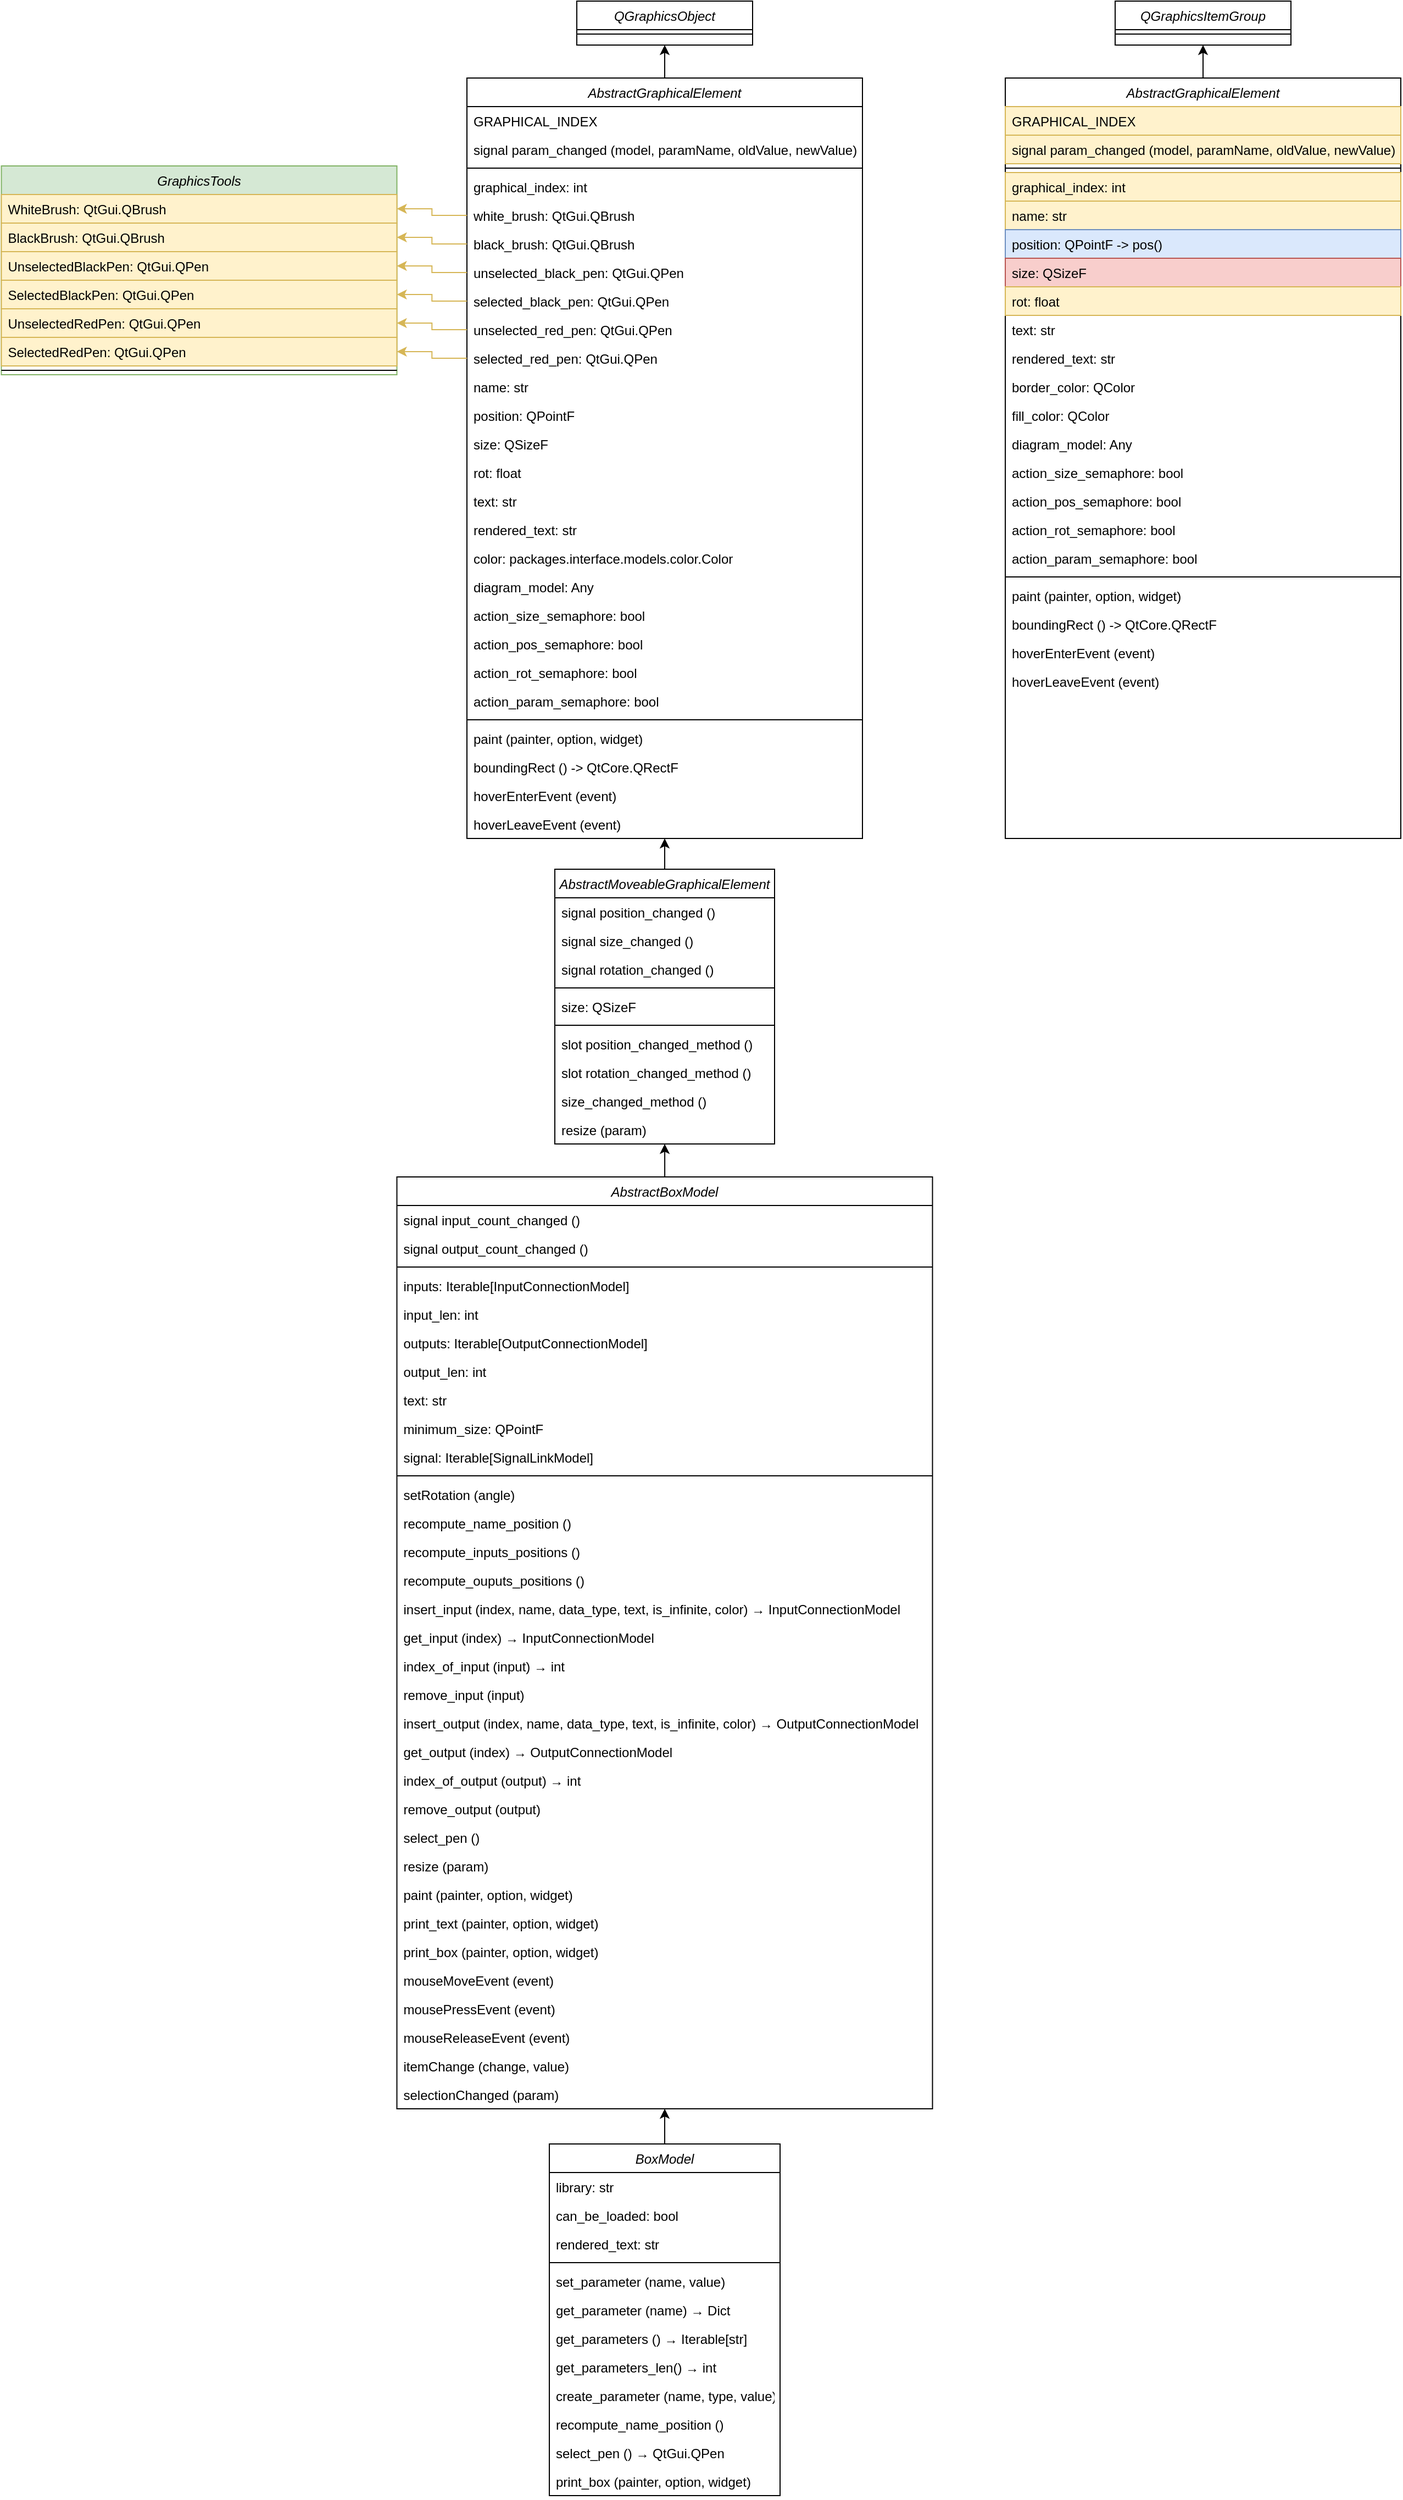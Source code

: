 <mxfile version="19.0.3" type="device"><diagram id="C5RBs43oDa-KdzZeNtuy" name="Page-1"><mxGraphModel dx="3671" dy="1730" grid="1" gridSize="10" guides="1" tooltips="1" connect="1" arrows="1" fold="1" page="1" pageScale="1" pageWidth="827" pageHeight="1169" math="0" shadow="0"><root><mxCell id="WIyWlLk6GJQsqaUBKTNV-0"/><mxCell id="WIyWlLk6GJQsqaUBKTNV-1" parent="WIyWlLk6GJQsqaUBKTNV-0"/><mxCell id="Otzn5QIrTSe_RPl_ZBC_-92" style="edgeStyle=orthogonalEdgeStyle;rounded=0;orthogonalLoop=1;jettySize=auto;html=1;fontSize=13;fontColor=#99FFFF;" parent="WIyWlLk6GJQsqaUBKTNV-1" source="zkfFHV4jXpPFQw0GAbJ--0" target="Otzn5QIrTSe_RPl_ZBC_-0" edge="1"><mxGeometry relative="1" as="geometry"/></mxCell><mxCell id="zkfFHV4jXpPFQw0GAbJ--0" value="BoxModel" style="swimlane;fontStyle=2;align=center;verticalAlign=top;childLayout=stackLayout;horizontal=1;startSize=26;horizontalStack=0;resizeParent=1;resizeLast=0;collapsible=1;marginBottom=0;rounded=0;shadow=0;strokeWidth=1;" parent="WIyWlLk6GJQsqaUBKTNV-1" vertex="1"><mxGeometry x="215" y="1960" width="210" height="320" as="geometry"><mxRectangle x="230" y="140" width="160" height="26" as="alternateBounds"/></mxGeometry></mxCell><mxCell id="zkfFHV4jXpPFQw0GAbJ--1" value="library: str" style="text;align=left;verticalAlign=top;spacingLeft=4;spacingRight=4;overflow=hidden;rotatable=0;points=[[0,0.5],[1,0.5]];portConstraint=eastwest;" parent="zkfFHV4jXpPFQw0GAbJ--0" vertex="1"><mxGeometry y="26" width="210" height="26" as="geometry"/></mxCell><mxCell id="zkfFHV4jXpPFQw0GAbJ--2" value="can_be_loaded: bool" style="text;align=left;verticalAlign=top;spacingLeft=4;spacingRight=4;overflow=hidden;rotatable=0;points=[[0,0.5],[1,0.5]];portConstraint=eastwest;rounded=0;shadow=0;html=0;" parent="zkfFHV4jXpPFQw0GAbJ--0" vertex="1"><mxGeometry y="52" width="210" height="26" as="geometry"/></mxCell><mxCell id="zkfFHV4jXpPFQw0GAbJ--3" value="rendered_text: str" style="text;align=left;verticalAlign=top;spacingLeft=4;spacingRight=4;overflow=hidden;rotatable=0;points=[[0,0.5],[1,0.5]];portConstraint=eastwest;rounded=0;shadow=0;html=0;" parent="zkfFHV4jXpPFQw0GAbJ--0" vertex="1"><mxGeometry y="78" width="210" height="26" as="geometry"/></mxCell><mxCell id="zkfFHV4jXpPFQw0GAbJ--4" value="" style="line;html=1;strokeWidth=1;align=left;verticalAlign=middle;spacingTop=-1;spacingLeft=3;spacingRight=3;rotatable=0;labelPosition=right;points=[];portConstraint=eastwest;" parent="zkfFHV4jXpPFQw0GAbJ--0" vertex="1"><mxGeometry y="104" width="210" height="8" as="geometry"/></mxCell><mxCell id="Otzn5QIrTSe_RPl_ZBC_-91" value="set_parameter (name, value)" style="text;align=left;verticalAlign=top;spacingLeft=4;spacingRight=4;overflow=hidden;rotatable=0;points=[[0,0.5],[1,0.5]];portConstraint=eastwest;" parent="zkfFHV4jXpPFQw0GAbJ--0" vertex="1"><mxGeometry y="112" width="210" height="26" as="geometry"/></mxCell><mxCell id="Otzn5QIrTSe_RPl_ZBC_-85" value="get_parameter (name) → Dict" style="text;align=left;verticalAlign=top;spacingLeft=4;spacingRight=4;overflow=hidden;rotatable=0;points=[[0,0.5],[1,0.5]];portConstraint=eastwest;" parent="zkfFHV4jXpPFQw0GAbJ--0" vertex="1"><mxGeometry y="138" width="210" height="26" as="geometry"/></mxCell><mxCell id="Otzn5QIrTSe_RPl_ZBC_-86" value="get_parameters () → Iterable[str]" style="text;align=left;verticalAlign=top;spacingLeft=4;spacingRight=4;overflow=hidden;rotatable=0;points=[[0,0.5],[1,0.5]];portConstraint=eastwest;" parent="zkfFHV4jXpPFQw0GAbJ--0" vertex="1"><mxGeometry y="164" width="210" height="26" as="geometry"/></mxCell><mxCell id="Otzn5QIrTSe_RPl_ZBC_-88" value="get_parameters_len() → int" style="text;align=left;verticalAlign=top;spacingLeft=4;spacingRight=4;overflow=hidden;rotatable=0;points=[[0,0.5],[1,0.5]];portConstraint=eastwest;" parent="zkfFHV4jXpPFQw0GAbJ--0" vertex="1"><mxGeometry y="190" width="210" height="26" as="geometry"/></mxCell><mxCell id="Otzn5QIrTSe_RPl_ZBC_-87" value="create_parameter (name, type, value)" style="text;align=left;verticalAlign=top;spacingLeft=4;spacingRight=4;overflow=hidden;rotatable=0;points=[[0,0.5],[1,0.5]];portConstraint=eastwest;" parent="zkfFHV4jXpPFQw0GAbJ--0" vertex="1"><mxGeometry y="216" width="210" height="26" as="geometry"/></mxCell><mxCell id="Otzn5QIrTSe_RPl_ZBC_-89" value="recompute_name_position ()" style="text;align=left;verticalAlign=top;spacingLeft=4;spacingRight=4;overflow=hidden;rotatable=0;points=[[0,0.5],[1,0.5]];portConstraint=eastwest;" parent="zkfFHV4jXpPFQw0GAbJ--0" vertex="1"><mxGeometry y="242" width="210" height="26" as="geometry"/></mxCell><mxCell id="Otzn5QIrTSe_RPl_ZBC_-90" value="select_pen () → QtGui.QPen" style="text;align=left;verticalAlign=top;spacingLeft=4;spacingRight=4;overflow=hidden;rotatable=0;points=[[0,0.5],[1,0.5]];portConstraint=eastwest;" parent="zkfFHV4jXpPFQw0GAbJ--0" vertex="1"><mxGeometry y="268" width="210" height="26" as="geometry"/></mxCell><mxCell id="zkfFHV4jXpPFQw0GAbJ--5" value="print_box (painter, option, widget)" style="text;align=left;verticalAlign=top;spacingLeft=4;spacingRight=4;overflow=hidden;rotatable=0;points=[[0,0.5],[1,0.5]];portConstraint=eastwest;" parent="zkfFHV4jXpPFQw0GAbJ--0" vertex="1"><mxGeometry y="294" width="210" height="26" as="geometry"/></mxCell><mxCell id="Otzn5QIrTSe_RPl_ZBC_-58" style="edgeStyle=orthogonalEdgeStyle;rounded=0;orthogonalLoop=1;jettySize=auto;html=1;fontSize=13;fontColor=#99FFFF;" parent="WIyWlLk6GJQsqaUBKTNV-1" source="Otzn5QIrTSe_RPl_ZBC_-0" target="Otzn5QIrTSe_RPl_ZBC_-6" edge="1"><mxGeometry relative="1" as="geometry"/></mxCell><mxCell id="Otzn5QIrTSe_RPl_ZBC_-0" value="AbstractBoxModel" style="swimlane;fontStyle=2;align=center;verticalAlign=top;childLayout=stackLayout;horizontal=1;startSize=26;horizontalStack=0;resizeParent=1;resizeLast=0;collapsible=1;marginBottom=0;rounded=0;shadow=0;strokeWidth=1;" parent="WIyWlLk6GJQsqaUBKTNV-1" vertex="1"><mxGeometry x="76.25" y="1080" width="487.5" height="848" as="geometry"><mxRectangle x="230" y="140" width="160" height="26" as="alternateBounds"/></mxGeometry></mxCell><mxCell id="Otzn5QIrTSe_RPl_ZBC_-1" value="signal input_count_changed ()" style="text;align=left;verticalAlign=top;spacingLeft=4;spacingRight=4;overflow=hidden;rotatable=0;points=[[0,0.5],[1,0.5]];portConstraint=eastwest;" parent="Otzn5QIrTSe_RPl_ZBC_-0" vertex="1"><mxGeometry y="26" width="487.5" height="26" as="geometry"/></mxCell><mxCell id="Otzn5QIrTSe_RPl_ZBC_-57" value="signal output_count_changed ()" style="text;align=left;verticalAlign=top;spacingLeft=4;spacingRight=4;overflow=hidden;rotatable=0;points=[[0,0.5],[1,0.5]];portConstraint=eastwest;" parent="Otzn5QIrTSe_RPl_ZBC_-0" vertex="1"><mxGeometry y="52" width="487.5" height="26" as="geometry"/></mxCell><mxCell id="Otzn5QIrTSe_RPl_ZBC_-56" value="" style="line;html=1;strokeWidth=1;align=left;verticalAlign=middle;spacingTop=-1;spacingLeft=3;spacingRight=3;rotatable=0;labelPosition=right;points=[];portConstraint=eastwest;" parent="Otzn5QIrTSe_RPl_ZBC_-0" vertex="1"><mxGeometry y="78" width="487.5" height="8" as="geometry"/></mxCell><mxCell id="Otzn5QIrTSe_RPl_ZBC_-2" value="inputs: Iterable[InputConnectionModel]" style="text;align=left;verticalAlign=top;spacingLeft=4;spacingRight=4;overflow=hidden;rotatable=0;points=[[0,0.5],[1,0.5]];portConstraint=eastwest;rounded=0;shadow=0;html=0;" parent="Otzn5QIrTSe_RPl_ZBC_-0" vertex="1"><mxGeometry y="86" width="487.5" height="26" as="geometry"/></mxCell><mxCell id="Otzn5QIrTSe_RPl_ZBC_-3" value="input_len: int" style="text;align=left;verticalAlign=top;spacingLeft=4;spacingRight=4;overflow=hidden;rotatable=0;points=[[0,0.5],[1,0.5]];portConstraint=eastwest;rounded=0;shadow=0;html=0;" parent="Otzn5QIrTSe_RPl_ZBC_-0" vertex="1"><mxGeometry y="112" width="487.5" height="26" as="geometry"/></mxCell><mxCell id="Otzn5QIrTSe_RPl_ZBC_-59" value="outputs: Iterable[OutputConnectionModel]" style="text;align=left;verticalAlign=top;spacingLeft=4;spacingRight=4;overflow=hidden;rotatable=0;points=[[0,0.5],[1,0.5]];portConstraint=eastwest;rounded=0;shadow=0;html=0;" parent="Otzn5QIrTSe_RPl_ZBC_-0" vertex="1"><mxGeometry y="138" width="487.5" height="26" as="geometry"/></mxCell><mxCell id="Otzn5QIrTSe_RPl_ZBC_-60" value="output_len: int" style="text;align=left;verticalAlign=top;spacingLeft=4;spacingRight=4;overflow=hidden;rotatable=0;points=[[0,0.5],[1,0.5]];portConstraint=eastwest;rounded=0;shadow=0;html=0;" parent="Otzn5QIrTSe_RPl_ZBC_-0" vertex="1"><mxGeometry y="164" width="487.5" height="26" as="geometry"/></mxCell><mxCell id="Otzn5QIrTSe_RPl_ZBC_-62" value="text: str" style="text;align=left;verticalAlign=top;spacingLeft=4;spacingRight=4;overflow=hidden;rotatable=0;points=[[0,0.5],[1,0.5]];portConstraint=eastwest;rounded=0;shadow=0;html=0;" parent="Otzn5QIrTSe_RPl_ZBC_-0" vertex="1"><mxGeometry y="190" width="487.5" height="26" as="geometry"/></mxCell><mxCell id="Otzn5QIrTSe_RPl_ZBC_-61" value="minimum_size: QPointF" style="text;align=left;verticalAlign=top;spacingLeft=4;spacingRight=4;overflow=hidden;rotatable=0;points=[[0,0.5],[1,0.5]];portConstraint=eastwest;rounded=0;shadow=0;html=0;" parent="Otzn5QIrTSe_RPl_ZBC_-0" vertex="1"><mxGeometry y="216" width="487.5" height="26" as="geometry"/></mxCell><mxCell id="Otzn5QIrTSe_RPl_ZBC_-63" value="signal: Iterable[SignalLinkModel]" style="text;align=left;verticalAlign=top;spacingLeft=4;spacingRight=4;overflow=hidden;rotatable=0;points=[[0,0.5],[1,0.5]];portConstraint=eastwest;rounded=0;shadow=0;html=0;" parent="Otzn5QIrTSe_RPl_ZBC_-0" vertex="1"><mxGeometry y="242" width="487.5" height="26" as="geometry"/></mxCell><mxCell id="Otzn5QIrTSe_RPl_ZBC_-4" value="" style="line;html=1;strokeWidth=1;align=left;verticalAlign=middle;spacingTop=-1;spacingLeft=3;spacingRight=3;rotatable=0;labelPosition=right;points=[];portConstraint=eastwest;" parent="Otzn5QIrTSe_RPl_ZBC_-0" vertex="1"><mxGeometry y="268" width="487.5" height="8" as="geometry"/></mxCell><mxCell id="Otzn5QIrTSe_RPl_ZBC_-5" value="setRotation (angle)" style="text;align=left;verticalAlign=top;spacingLeft=4;spacingRight=4;overflow=hidden;rotatable=0;points=[[0,0.5],[1,0.5]];portConstraint=eastwest;" parent="Otzn5QIrTSe_RPl_ZBC_-0" vertex="1"><mxGeometry y="276" width="487.5" height="26" as="geometry"/></mxCell><mxCell id="Otzn5QIrTSe_RPl_ZBC_-84" value="recompute_name_position ()" style="text;align=left;verticalAlign=top;spacingLeft=4;spacingRight=4;overflow=hidden;rotatable=0;points=[[0,0.5],[1,0.5]];portConstraint=eastwest;" parent="Otzn5QIrTSe_RPl_ZBC_-0" vertex="1"><mxGeometry y="302" width="487.5" height="26" as="geometry"/></mxCell><mxCell id="Otzn5QIrTSe_RPl_ZBC_-74" value="recompute_inputs_positions ()" style="text;align=left;verticalAlign=top;spacingLeft=4;spacingRight=4;overflow=hidden;rotatable=0;points=[[0,0.5],[1,0.5]];portConstraint=eastwest;" parent="Otzn5QIrTSe_RPl_ZBC_-0" vertex="1"><mxGeometry y="328" width="487.5" height="26" as="geometry"/></mxCell><mxCell id="Otzn5QIrTSe_RPl_ZBC_-75" value="recompute_ouputs_positions ()" style="text;align=left;verticalAlign=top;spacingLeft=4;spacingRight=4;overflow=hidden;rotatable=0;points=[[0,0.5],[1,0.5]];portConstraint=eastwest;" parent="Otzn5QIrTSe_RPl_ZBC_-0" vertex="1"><mxGeometry y="354" width="487.5" height="26" as="geometry"/></mxCell><mxCell id="Otzn5QIrTSe_RPl_ZBC_-69" value="insert_input (index, name, data_type, text, is_infinite, color) → InputConnectionModel" style="text;align=left;verticalAlign=top;spacingLeft=4;spacingRight=4;overflow=hidden;rotatable=0;points=[[0,0.5],[1,0.5]];portConstraint=eastwest;" parent="Otzn5QIrTSe_RPl_ZBC_-0" vertex="1"><mxGeometry y="380" width="487.5" height="26" as="geometry"/></mxCell><mxCell id="Otzn5QIrTSe_RPl_ZBC_-67" value="get_input (index) → InputConnectionModel" style="text;align=left;verticalAlign=top;spacingLeft=4;spacingRight=4;overflow=hidden;rotatable=0;points=[[0,0.5],[1,0.5]];portConstraint=eastwest;" parent="Otzn5QIrTSe_RPl_ZBC_-0" vertex="1"><mxGeometry y="406" width="487.5" height="26" as="geometry"/></mxCell><mxCell id="Otzn5QIrTSe_RPl_ZBC_-72" value="index_of_input (input) → int" style="text;align=left;verticalAlign=top;spacingLeft=4;spacingRight=4;overflow=hidden;rotatable=0;points=[[0,0.5],[1,0.5]];portConstraint=eastwest;" parent="Otzn5QIrTSe_RPl_ZBC_-0" vertex="1"><mxGeometry y="432" width="487.5" height="26" as="geometry"/></mxCell><mxCell id="Otzn5QIrTSe_RPl_ZBC_-77" value="remove_input (input)" style="text;align=left;verticalAlign=top;spacingLeft=4;spacingRight=4;overflow=hidden;rotatable=0;points=[[0,0.5],[1,0.5]];portConstraint=eastwest;" parent="Otzn5QIrTSe_RPl_ZBC_-0" vertex="1"><mxGeometry y="458" width="487.5" height="26" as="geometry"/></mxCell><mxCell id="Otzn5QIrTSe_RPl_ZBC_-76" value="insert_output (index, name, data_type, text, is_infinite, color) → OutputConnectionModel" style="text;align=left;verticalAlign=top;spacingLeft=4;spacingRight=4;overflow=hidden;rotatable=0;points=[[0,0.5],[1,0.5]];portConstraint=eastwest;" parent="Otzn5QIrTSe_RPl_ZBC_-0" vertex="1"><mxGeometry y="484" width="487.5" height="26" as="geometry"/></mxCell><mxCell id="Otzn5QIrTSe_RPl_ZBC_-81" value="get_output (index) → OutputConnectionModel" style="text;align=left;verticalAlign=top;spacingLeft=4;spacingRight=4;overflow=hidden;rotatable=0;points=[[0,0.5],[1,0.5]];portConstraint=eastwest;" parent="Otzn5QIrTSe_RPl_ZBC_-0" vertex="1"><mxGeometry y="510" width="487.5" height="26" as="geometry"/></mxCell><mxCell id="Otzn5QIrTSe_RPl_ZBC_-78" value="index_of_output (output) → int" style="text;align=left;verticalAlign=top;spacingLeft=4;spacingRight=4;overflow=hidden;rotatable=0;points=[[0,0.5],[1,0.5]];portConstraint=eastwest;" parent="Otzn5QIrTSe_RPl_ZBC_-0" vertex="1"><mxGeometry y="536" width="487.5" height="26" as="geometry"/></mxCell><mxCell id="Otzn5QIrTSe_RPl_ZBC_-83" value="remove_output (output)" style="text;align=left;verticalAlign=top;spacingLeft=4;spacingRight=4;overflow=hidden;rotatable=0;points=[[0,0.5],[1,0.5]];portConstraint=eastwest;" parent="Otzn5QIrTSe_RPl_ZBC_-0" vertex="1"><mxGeometry y="562" width="487.5" height="26" as="geometry"/></mxCell><mxCell id="Otzn5QIrTSe_RPl_ZBC_-82" value="select_pen ()" style="text;align=left;verticalAlign=top;spacingLeft=4;spacingRight=4;overflow=hidden;rotatable=0;points=[[0,0.5],[1,0.5]];portConstraint=eastwest;" parent="Otzn5QIrTSe_RPl_ZBC_-0" vertex="1"><mxGeometry y="588" width="487.5" height="26" as="geometry"/></mxCell><mxCell id="Otzn5QIrTSe_RPl_ZBC_-80" value="resize (param)" style="text;align=left;verticalAlign=top;spacingLeft=4;spacingRight=4;overflow=hidden;rotatable=0;points=[[0,0.5],[1,0.5]];portConstraint=eastwest;" parent="Otzn5QIrTSe_RPl_ZBC_-0" vertex="1"><mxGeometry y="614" width="487.5" height="26" as="geometry"/></mxCell><mxCell id="Otzn5QIrTSe_RPl_ZBC_-79" value="paint (painter, option, widget)" style="text;align=left;verticalAlign=top;spacingLeft=4;spacingRight=4;overflow=hidden;rotatable=0;points=[[0,0.5],[1,0.5]];portConstraint=eastwest;" parent="Otzn5QIrTSe_RPl_ZBC_-0" vertex="1"><mxGeometry y="640" width="487.5" height="26" as="geometry"/></mxCell><mxCell id="Otzn5QIrTSe_RPl_ZBC_-70" value="print_text (painter, option, widget)" style="text;align=left;verticalAlign=top;spacingLeft=4;spacingRight=4;overflow=hidden;rotatable=0;points=[[0,0.5],[1,0.5]];portConstraint=eastwest;" parent="Otzn5QIrTSe_RPl_ZBC_-0" vertex="1"><mxGeometry y="666" width="487.5" height="26" as="geometry"/></mxCell><mxCell id="Otzn5QIrTSe_RPl_ZBC_-71" value="print_box (painter, option, widget)" style="text;align=left;verticalAlign=top;spacingLeft=4;spacingRight=4;overflow=hidden;rotatable=0;points=[[0,0.5],[1,0.5]];portConstraint=eastwest;" parent="Otzn5QIrTSe_RPl_ZBC_-0" vertex="1"><mxGeometry y="692" width="487.5" height="26" as="geometry"/></mxCell><mxCell id="Otzn5QIrTSe_RPl_ZBC_-73" value="mouseMoveEvent (event)" style="text;align=left;verticalAlign=top;spacingLeft=4;spacingRight=4;overflow=hidden;rotatable=0;points=[[0,0.5],[1,0.5]];portConstraint=eastwest;" parent="Otzn5QIrTSe_RPl_ZBC_-0" vertex="1"><mxGeometry y="718" width="487.5" height="26" as="geometry"/></mxCell><mxCell id="Otzn5QIrTSe_RPl_ZBC_-68" value="mousePressEvent (event)" style="text;align=left;verticalAlign=top;spacingLeft=4;spacingRight=4;overflow=hidden;rotatable=0;points=[[0,0.5],[1,0.5]];portConstraint=eastwest;" parent="Otzn5QIrTSe_RPl_ZBC_-0" vertex="1"><mxGeometry y="744" width="487.5" height="26" as="geometry"/></mxCell><mxCell id="Otzn5QIrTSe_RPl_ZBC_-65" value="mouseReleaseEvent (event)" style="text;align=left;verticalAlign=top;spacingLeft=4;spacingRight=4;overflow=hidden;rotatable=0;points=[[0,0.5],[1,0.5]];portConstraint=eastwest;" parent="Otzn5QIrTSe_RPl_ZBC_-0" vertex="1"><mxGeometry y="770" width="487.5" height="26" as="geometry"/></mxCell><mxCell id="Otzn5QIrTSe_RPl_ZBC_-66" value="itemChange (change, value)" style="text;align=left;verticalAlign=top;spacingLeft=4;spacingRight=4;overflow=hidden;rotatable=0;points=[[0,0.5],[1,0.5]];portConstraint=eastwest;" parent="Otzn5QIrTSe_RPl_ZBC_-0" vertex="1"><mxGeometry y="796" width="487.5" height="26" as="geometry"/></mxCell><mxCell id="Otzn5QIrTSe_RPl_ZBC_-64" value="selectionChanged (param)" style="text;align=left;verticalAlign=top;spacingLeft=4;spacingRight=4;overflow=hidden;rotatable=0;points=[[0,0.5],[1,0.5]];portConstraint=eastwest;" parent="Otzn5QIrTSe_RPl_ZBC_-0" vertex="1"><mxGeometry y="822" width="487.5" height="26" as="geometry"/></mxCell><mxCell id="Otzn5QIrTSe_RPl_ZBC_-49" style="edgeStyle=orthogonalEdgeStyle;rounded=0;orthogonalLoop=1;jettySize=auto;html=1;fontSize=13;fontColor=#99FFFF;" parent="WIyWlLk6GJQsqaUBKTNV-1" source="Otzn5QIrTSe_RPl_ZBC_-6" target="Otzn5QIrTSe_RPl_ZBC_-12" edge="1"><mxGeometry relative="1" as="geometry"/></mxCell><mxCell id="Otzn5QIrTSe_RPl_ZBC_-6" value="AbstractMoveableGraphicalElement" style="swimlane;fontStyle=2;align=center;verticalAlign=top;childLayout=stackLayout;horizontal=1;startSize=26;horizontalStack=0;resizeParent=1;resizeLast=0;collapsible=1;marginBottom=0;rounded=0;shadow=0;strokeWidth=1;" parent="WIyWlLk6GJQsqaUBKTNV-1" vertex="1"><mxGeometry x="220" y="800" width="200" height="250" as="geometry"><mxRectangle x="230" y="140" width="160" height="26" as="alternateBounds"/></mxGeometry></mxCell><mxCell id="Otzn5QIrTSe_RPl_ZBC_-51" value="signal position_changed ()" style="text;align=left;verticalAlign=top;spacingLeft=4;spacingRight=4;overflow=hidden;rotatable=0;points=[[0,0.5],[1,0.5]];portConstraint=eastwest;" parent="Otzn5QIrTSe_RPl_ZBC_-6" vertex="1"><mxGeometry y="26" width="200" height="26" as="geometry"/></mxCell><mxCell id="Otzn5QIrTSe_RPl_ZBC_-52" value="signal size_changed ()" style="text;align=left;verticalAlign=top;spacingLeft=4;spacingRight=4;overflow=hidden;rotatable=0;points=[[0,0.5],[1,0.5]];portConstraint=eastwest;" parent="Otzn5QIrTSe_RPl_ZBC_-6" vertex="1"><mxGeometry y="52" width="200" height="26" as="geometry"/></mxCell><mxCell id="Otzn5QIrTSe_RPl_ZBC_-7" value="signal rotation_changed ()" style="text;align=left;verticalAlign=top;spacingLeft=4;spacingRight=4;overflow=hidden;rotatable=0;points=[[0,0.5],[1,0.5]];portConstraint=eastwest;" parent="Otzn5QIrTSe_RPl_ZBC_-6" vertex="1"><mxGeometry y="78" width="200" height="26" as="geometry"/></mxCell><mxCell id="Otzn5QIrTSe_RPl_ZBC_-50" value="" style="line;html=1;strokeWidth=1;align=left;verticalAlign=middle;spacingTop=-1;spacingLeft=3;spacingRight=3;rotatable=0;labelPosition=right;points=[];portConstraint=eastwest;" parent="Otzn5QIrTSe_RPl_ZBC_-6" vertex="1"><mxGeometry y="104" width="200" height="8" as="geometry"/></mxCell><mxCell id="Otzn5QIrTSe_RPl_ZBC_-8" value="size: QSizeF" style="text;align=left;verticalAlign=top;spacingLeft=4;spacingRight=4;overflow=hidden;rotatable=0;points=[[0,0.5],[1,0.5]];portConstraint=eastwest;rounded=0;shadow=0;html=0;" parent="Otzn5QIrTSe_RPl_ZBC_-6" vertex="1"><mxGeometry y="112" width="200" height="26" as="geometry"/></mxCell><mxCell id="Otzn5QIrTSe_RPl_ZBC_-10" value="" style="line;html=1;strokeWidth=1;align=left;verticalAlign=middle;spacingTop=-1;spacingLeft=3;spacingRight=3;rotatable=0;labelPosition=right;points=[];portConstraint=eastwest;" parent="Otzn5QIrTSe_RPl_ZBC_-6" vertex="1"><mxGeometry y="138" width="200" height="8" as="geometry"/></mxCell><mxCell id="Otzn5QIrTSe_RPl_ZBC_-11" value="slot position_changed_method ()" style="text;align=left;verticalAlign=top;spacingLeft=4;spacingRight=4;overflow=hidden;rotatable=0;points=[[0,0.5],[1,0.5]];portConstraint=eastwest;" parent="Otzn5QIrTSe_RPl_ZBC_-6" vertex="1"><mxGeometry y="146" width="200" height="26" as="geometry"/></mxCell><mxCell id="Otzn5QIrTSe_RPl_ZBC_-53" value="slot rotation_changed_method ()" style="text;align=left;verticalAlign=top;spacingLeft=4;spacingRight=4;overflow=hidden;rotatable=0;points=[[0,0.5],[1,0.5]];portConstraint=eastwest;" parent="Otzn5QIrTSe_RPl_ZBC_-6" vertex="1"><mxGeometry y="172" width="200" height="26" as="geometry"/></mxCell><mxCell id="Otzn5QIrTSe_RPl_ZBC_-54" value="size_changed_method ()" style="text;align=left;verticalAlign=top;spacingLeft=4;spacingRight=4;overflow=hidden;rotatable=0;points=[[0,0.5],[1,0.5]];portConstraint=eastwest;" parent="Otzn5QIrTSe_RPl_ZBC_-6" vertex="1"><mxGeometry y="198" width="200" height="26" as="geometry"/></mxCell><mxCell id="Otzn5QIrTSe_RPl_ZBC_-55" value="resize (param)" style="text;align=left;verticalAlign=top;spacingLeft=4;spacingRight=4;overflow=hidden;rotatable=0;points=[[0,0.5],[1,0.5]];portConstraint=eastwest;" parent="Otzn5QIrTSe_RPl_ZBC_-6" vertex="1"><mxGeometry y="224" width="200" height="26" as="geometry"/></mxCell><mxCell id="Otzn5QIrTSe_RPl_ZBC_-25" style="edgeStyle=orthogonalEdgeStyle;rounded=0;orthogonalLoop=1;jettySize=auto;html=1;" parent="WIyWlLk6GJQsqaUBKTNV-1" source="Otzn5QIrTSe_RPl_ZBC_-12" target="Otzn5QIrTSe_RPl_ZBC_-18" edge="1"><mxGeometry relative="1" as="geometry"/></mxCell><mxCell id="Otzn5QIrTSe_RPl_ZBC_-12" value="AbstractGraphicalElement" style="swimlane;fontStyle=2;align=center;verticalAlign=top;childLayout=stackLayout;horizontal=1;startSize=26;horizontalStack=0;resizeParent=1;resizeLast=0;collapsible=1;marginBottom=0;rounded=0;shadow=0;strokeWidth=1;" parent="WIyWlLk6GJQsqaUBKTNV-1" vertex="1"><mxGeometry x="140" y="80" width="360" height="692" as="geometry"><mxRectangle x="230" y="140" width="160" height="26" as="alternateBounds"/></mxGeometry></mxCell><mxCell id="Otzn5QIrTSe_RPl_ZBC_-13" value="GRAPHICAL_INDEX" style="text;align=left;verticalAlign=top;spacingLeft=4;spacingRight=4;overflow=hidden;rotatable=0;points=[[0,0.5],[1,0.5]];portConstraint=eastwest;" parent="Otzn5QIrTSe_RPl_ZBC_-12" vertex="1"><mxGeometry y="26" width="360" height="26" as="geometry"/></mxCell><mxCell id="Otzn5QIrTSe_RPl_ZBC_-27" value="signal param_changed (model, paramName, oldValue, newValue)" style="text;align=left;verticalAlign=top;spacingLeft=4;spacingRight=4;overflow=hidden;rotatable=0;points=[[0,0.5],[1,0.5]];portConstraint=eastwest;rounded=0;shadow=0;html=0;" parent="Otzn5QIrTSe_RPl_ZBC_-12" vertex="1"><mxGeometry y="52" width="360" height="26" as="geometry"/></mxCell><mxCell id="Otzn5QIrTSe_RPl_ZBC_-26" value="" style="line;html=1;strokeWidth=1;align=left;verticalAlign=middle;spacingTop=-1;spacingLeft=3;spacingRight=3;rotatable=0;labelPosition=right;points=[];portConstraint=eastwest;" parent="Otzn5QIrTSe_RPl_ZBC_-12" vertex="1"><mxGeometry y="78" width="360" height="8" as="geometry"/></mxCell><mxCell id="Otzn5QIrTSe_RPl_ZBC_-14" value="graphical_index: int" style="text;align=left;verticalAlign=top;spacingLeft=4;spacingRight=4;overflow=hidden;rotatable=0;points=[[0,0.5],[1,0.5]];portConstraint=eastwest;rounded=0;shadow=0;html=0;" parent="Otzn5QIrTSe_RPl_ZBC_-12" vertex="1"><mxGeometry y="86" width="360" height="26" as="geometry"/></mxCell><mxCell id="Otzn5QIrTSe_RPl_ZBC_-43" value="white_brush: QtGui.QBrush" style="text;align=left;verticalAlign=top;spacingLeft=4;spacingRight=4;overflow=hidden;rotatable=0;points=[[0,0.5],[1,0.5]];portConstraint=eastwest;rounded=0;shadow=0;html=0;" parent="Otzn5QIrTSe_RPl_ZBC_-12" vertex="1"><mxGeometry y="112" width="360" height="26" as="geometry"/></mxCell><mxCell id="Otzn5QIrTSe_RPl_ZBC_-35" value="black_brush: QtGui.QBrush" style="text;align=left;verticalAlign=top;spacingLeft=4;spacingRight=4;overflow=hidden;rotatable=0;points=[[0,0.5],[1,0.5]];portConstraint=eastwest;rounded=0;shadow=0;html=0;" parent="Otzn5QIrTSe_RPl_ZBC_-12" vertex="1"><mxGeometry y="138" width="360" height="26" as="geometry"/></mxCell><mxCell id="Otzn5QIrTSe_RPl_ZBC_-42" value="unselected_black_pen: QtGui.QPen" style="text;align=left;verticalAlign=top;spacingLeft=4;spacingRight=4;overflow=hidden;rotatable=0;points=[[0,0.5],[1,0.5]];portConstraint=eastwest;rounded=0;shadow=0;html=0;" parent="Otzn5QIrTSe_RPl_ZBC_-12" vertex="1"><mxGeometry y="164" width="360" height="26" as="geometry"/></mxCell><mxCell id="Otzn5QIrTSe_RPl_ZBC_-28" value="selected_black_pen: QtGui.QPen" style="text;align=left;verticalAlign=top;spacingLeft=4;spacingRight=4;overflow=hidden;rotatable=0;points=[[0,0.5],[1,0.5]];portConstraint=eastwest;rounded=0;shadow=0;html=0;" parent="Otzn5QIrTSe_RPl_ZBC_-12" vertex="1"><mxGeometry y="190" width="360" height="26" as="geometry"/></mxCell><mxCell id="Otzn5QIrTSe_RPl_ZBC_-38" value="unselected_red_pen: QtGui.QPen" style="text;align=left;verticalAlign=top;spacingLeft=4;spacingRight=4;overflow=hidden;rotatable=0;points=[[0,0.5],[1,0.5]];portConstraint=eastwest;rounded=0;shadow=0;html=0;" parent="Otzn5QIrTSe_RPl_ZBC_-12" vertex="1"><mxGeometry y="216" width="360" height="26" as="geometry"/></mxCell><mxCell id="Otzn5QIrTSe_RPl_ZBC_-30" value="selected_red_pen: QtGui.QPen" style="text;align=left;verticalAlign=top;spacingLeft=4;spacingRight=4;overflow=hidden;rotatable=0;points=[[0,0.5],[1,0.5]];portConstraint=eastwest;rounded=0;shadow=0;html=0;" parent="Otzn5QIrTSe_RPl_ZBC_-12" vertex="1"><mxGeometry y="242" width="360" height="26" as="geometry"/></mxCell><mxCell id="Otzn5QIrTSe_RPl_ZBC_-31" value="name: str" style="text;align=left;verticalAlign=top;spacingLeft=4;spacingRight=4;overflow=hidden;rotatable=0;points=[[0,0.5],[1,0.5]];portConstraint=eastwest;rounded=0;shadow=0;html=0;" parent="Otzn5QIrTSe_RPl_ZBC_-12" vertex="1"><mxGeometry y="268" width="360" height="26" as="geometry"/></mxCell><mxCell id="Otzn5QIrTSe_RPl_ZBC_-41" value="position: QPointF" style="text;align=left;verticalAlign=top;spacingLeft=4;spacingRight=4;overflow=hidden;rotatable=0;points=[[0,0.5],[1,0.5]];portConstraint=eastwest;rounded=0;shadow=0;html=0;" parent="Otzn5QIrTSe_RPl_ZBC_-12" vertex="1"><mxGeometry y="294" width="360" height="26" as="geometry"/></mxCell><mxCell id="Otzn5QIrTSe_RPl_ZBC_-32" value="size: QSizeF" style="text;align=left;verticalAlign=top;spacingLeft=4;spacingRight=4;overflow=hidden;rotatable=0;points=[[0,0.5],[1,0.5]];portConstraint=eastwest;rounded=0;shadow=0;html=0;" parent="Otzn5QIrTSe_RPl_ZBC_-12" vertex="1"><mxGeometry y="320" width="360" height="26" as="geometry"/></mxCell><mxCell id="Otzn5QIrTSe_RPl_ZBC_-37" value="rot: float" style="text;align=left;verticalAlign=top;spacingLeft=4;spacingRight=4;overflow=hidden;rotatable=0;points=[[0,0.5],[1,0.5]];portConstraint=eastwest;rounded=0;shadow=0;html=0;" parent="Otzn5QIrTSe_RPl_ZBC_-12" vertex="1"><mxGeometry y="346" width="360" height="26" as="geometry"/></mxCell><mxCell id="Otzn5QIrTSe_RPl_ZBC_-33" value="text: str" style="text;align=left;verticalAlign=top;spacingLeft=4;spacingRight=4;overflow=hidden;rotatable=0;points=[[0,0.5],[1,0.5]];portConstraint=eastwest;rounded=0;shadow=0;html=0;" parent="Otzn5QIrTSe_RPl_ZBC_-12" vertex="1"><mxGeometry y="372" width="360" height="26" as="geometry"/></mxCell><mxCell id="Otzn5QIrTSe_RPl_ZBC_-34" value="rendered_text: str" style="text;align=left;verticalAlign=top;spacingLeft=4;spacingRight=4;overflow=hidden;rotatable=0;points=[[0,0.5],[1,0.5]];portConstraint=eastwest;rounded=0;shadow=0;html=0;" parent="Otzn5QIrTSe_RPl_ZBC_-12" vertex="1"><mxGeometry y="398" width="360" height="26" as="geometry"/></mxCell><mxCell id="Otzn5QIrTSe_RPl_ZBC_-36" value="color: packages.interface.models.color.Color" style="text;align=left;verticalAlign=top;spacingLeft=4;spacingRight=4;overflow=hidden;rotatable=0;points=[[0,0.5],[1,0.5]];portConstraint=eastwest;rounded=0;shadow=0;html=0;" parent="Otzn5QIrTSe_RPl_ZBC_-12" vertex="1"><mxGeometry y="424" width="360" height="26" as="geometry"/></mxCell><mxCell id="Otzn5QIrTSe_RPl_ZBC_-39" value="diagram_model: Any" style="text;align=left;verticalAlign=top;spacingLeft=4;spacingRight=4;overflow=hidden;rotatable=0;points=[[0,0.5],[1,0.5]];portConstraint=eastwest;rounded=0;shadow=0;html=0;" parent="Otzn5QIrTSe_RPl_ZBC_-12" vertex="1"><mxGeometry y="450" width="360" height="26" as="geometry"/></mxCell><mxCell id="Otzn5QIrTSe_RPl_ZBC_-40" value="action_size_semaphore: bool" style="text;align=left;verticalAlign=top;spacingLeft=4;spacingRight=4;overflow=hidden;rotatable=0;points=[[0,0.5],[1,0.5]];portConstraint=eastwest;rounded=0;shadow=0;html=0;" parent="Otzn5QIrTSe_RPl_ZBC_-12" vertex="1"><mxGeometry y="476" width="360" height="26" as="geometry"/></mxCell><mxCell id="Otzn5QIrTSe_RPl_ZBC_-44" value="action_pos_semaphore: bool" style="text;align=left;verticalAlign=top;spacingLeft=4;spacingRight=4;overflow=hidden;rotatable=0;points=[[0,0.5],[1,0.5]];portConstraint=eastwest;rounded=0;shadow=0;html=0;" parent="Otzn5QIrTSe_RPl_ZBC_-12" vertex="1"><mxGeometry y="502" width="360" height="26" as="geometry"/></mxCell><mxCell id="Otzn5QIrTSe_RPl_ZBC_-15" value="action_rot_semaphore: bool" style="text;align=left;verticalAlign=top;spacingLeft=4;spacingRight=4;overflow=hidden;rotatable=0;points=[[0,0.5],[1,0.5]];portConstraint=eastwest;rounded=0;shadow=0;html=0;" parent="Otzn5QIrTSe_RPl_ZBC_-12" vertex="1"><mxGeometry y="528" width="360" height="26" as="geometry"/></mxCell><mxCell id="Otzn5QIrTSe_RPl_ZBC_-29" value="action_param_semaphore: bool" style="text;align=left;verticalAlign=top;spacingLeft=4;spacingRight=4;overflow=hidden;rotatable=0;points=[[0,0.5],[1,0.5]];portConstraint=eastwest;rounded=0;shadow=0;html=0;" parent="Otzn5QIrTSe_RPl_ZBC_-12" vertex="1"><mxGeometry y="554" width="360" height="26" as="geometry"/></mxCell><mxCell id="Otzn5QIrTSe_RPl_ZBC_-16" value="" style="line;html=1;strokeWidth=1;align=left;verticalAlign=middle;spacingTop=-1;spacingLeft=3;spacingRight=3;rotatable=0;labelPosition=right;points=[];portConstraint=eastwest;" parent="Otzn5QIrTSe_RPl_ZBC_-12" vertex="1"><mxGeometry y="580" width="360" height="8" as="geometry"/></mxCell><mxCell id="Otzn5QIrTSe_RPl_ZBC_-17" value="paint (painter, option, widget)" style="text;align=left;verticalAlign=top;spacingLeft=4;spacingRight=4;overflow=hidden;rotatable=0;points=[[0,0.5],[1,0.5]];portConstraint=eastwest;" parent="Otzn5QIrTSe_RPl_ZBC_-12" vertex="1"><mxGeometry y="588" width="360" height="26" as="geometry"/></mxCell><mxCell id="Otzn5QIrTSe_RPl_ZBC_-47" value="boundingRect () -&gt; QtCore.QRectF" style="text;align=left;verticalAlign=top;spacingLeft=4;spacingRight=4;overflow=hidden;rotatable=0;points=[[0,0.5],[1,0.5]];portConstraint=eastwest;" parent="Otzn5QIrTSe_RPl_ZBC_-12" vertex="1"><mxGeometry y="614" width="360" height="26" as="geometry"/></mxCell><mxCell id="Otzn5QIrTSe_RPl_ZBC_-46" value="hoverEnterEvent (event)" style="text;align=left;verticalAlign=top;spacingLeft=4;spacingRight=4;overflow=hidden;rotatable=0;points=[[0,0.5],[1,0.5]];portConstraint=eastwest;" parent="Otzn5QIrTSe_RPl_ZBC_-12" vertex="1"><mxGeometry y="640" width="360" height="26" as="geometry"/></mxCell><mxCell id="Otzn5QIrTSe_RPl_ZBC_-45" value="hoverLeaveEvent (event)" style="text;align=left;verticalAlign=top;spacingLeft=4;spacingRight=4;overflow=hidden;rotatable=0;points=[[0,0.5],[1,0.5]];portConstraint=eastwest;" parent="Otzn5QIrTSe_RPl_ZBC_-12" vertex="1"><mxGeometry y="666" width="360" height="26" as="geometry"/></mxCell><mxCell id="Otzn5QIrTSe_RPl_ZBC_-18" value="QGraphicsObject" style="swimlane;fontStyle=2;align=center;verticalAlign=top;childLayout=stackLayout;horizontal=1;startSize=26;horizontalStack=0;resizeParent=1;resizeLast=0;collapsible=1;marginBottom=0;rounded=0;shadow=0;strokeWidth=1;" parent="WIyWlLk6GJQsqaUBKTNV-1" vertex="1"><mxGeometry x="240" y="10" width="160" height="40" as="geometry"><mxRectangle x="230" y="140" width="160" height="26" as="alternateBounds"/></mxGeometry></mxCell><mxCell id="Otzn5QIrTSe_RPl_ZBC_-22" value="" style="line;html=1;strokeWidth=1;align=left;verticalAlign=middle;spacingTop=-1;spacingLeft=3;spacingRight=3;rotatable=0;labelPosition=right;points=[];portConstraint=eastwest;" parent="Otzn5QIrTSe_RPl_ZBC_-18" vertex="1"><mxGeometry y="26" width="160" height="8" as="geometry"/></mxCell><mxCell id="kO_uFBsbNq0Hvgh2ptOA-28" value="QGraphicsItemGroup" style="swimlane;fontStyle=2;align=center;verticalAlign=top;childLayout=stackLayout;horizontal=1;startSize=26;horizontalStack=0;resizeParent=1;resizeLast=0;collapsible=1;marginBottom=0;rounded=0;shadow=0;strokeWidth=1;" parent="WIyWlLk6GJQsqaUBKTNV-1" vertex="1"><mxGeometry x="730" y="10" width="160" height="40" as="geometry"><mxRectangle x="230" y="140" width="160" height="26" as="alternateBounds"/></mxGeometry></mxCell><mxCell id="kO_uFBsbNq0Hvgh2ptOA-29" value="" style="line;html=1;strokeWidth=1;align=left;verticalAlign=middle;spacingTop=-1;spacingLeft=3;spacingRight=3;rotatable=0;labelPosition=right;points=[];portConstraint=eastwest;" parent="kO_uFBsbNq0Hvgh2ptOA-28" vertex="1"><mxGeometry y="26" width="160" height="8" as="geometry"/></mxCell><mxCell id="kO_uFBsbNq0Hvgh2ptOA-35" value="GraphicsTools" style="swimlane;fontStyle=2;align=center;verticalAlign=top;childLayout=stackLayout;horizontal=1;startSize=26;horizontalStack=0;resizeParent=1;resizeLast=0;collapsible=1;marginBottom=0;rounded=0;shadow=0;strokeWidth=1;fillColor=#d5e8d4;strokeColor=#82b366;" parent="WIyWlLk6GJQsqaUBKTNV-1" vertex="1"><mxGeometry x="-283.75" y="160" width="360" height="190" as="geometry"><mxRectangle x="230" y="140" width="160" height="26" as="alternateBounds"/></mxGeometry></mxCell><mxCell id="kO_uFBsbNq0Hvgh2ptOA-40" value="WhiteBrush: QtGui.QBrush" style="text;align=left;verticalAlign=top;spacingLeft=4;spacingRight=4;overflow=hidden;rotatable=0;points=[[0,0.5],[1,0.5]];portConstraint=eastwest;rounded=0;shadow=0;html=0;fillColor=#fff2cc;strokeColor=#d6b656;" parent="kO_uFBsbNq0Hvgh2ptOA-35" vertex="1"><mxGeometry y="26" width="360" height="26" as="geometry"/></mxCell><mxCell id="kO_uFBsbNq0Hvgh2ptOA-41" value="BlackBrush: QtGui.QBrush" style="text;align=left;verticalAlign=top;spacingLeft=4;spacingRight=4;overflow=hidden;rotatable=0;points=[[0,0.5],[1,0.5]];portConstraint=eastwest;rounded=0;shadow=0;html=0;fillColor=#fff2cc;strokeColor=#d6b656;" parent="kO_uFBsbNq0Hvgh2ptOA-35" vertex="1"><mxGeometry y="52" width="360" height="26" as="geometry"/></mxCell><mxCell id="kO_uFBsbNq0Hvgh2ptOA-42" value="UnselectedBlackPen: QtGui.QPen" style="text;align=left;verticalAlign=top;spacingLeft=4;spacingRight=4;overflow=hidden;rotatable=0;points=[[0,0.5],[1,0.5]];portConstraint=eastwest;rounded=0;shadow=0;html=0;fillColor=#fff2cc;strokeColor=#d6b656;" parent="kO_uFBsbNq0Hvgh2ptOA-35" vertex="1"><mxGeometry y="78" width="360" height="26" as="geometry"/></mxCell><mxCell id="kO_uFBsbNq0Hvgh2ptOA-43" value="SelectedBlackPen: QtGui.QPen" style="text;align=left;verticalAlign=top;spacingLeft=4;spacingRight=4;overflow=hidden;rotatable=0;points=[[0,0.5],[1,0.5]];portConstraint=eastwest;rounded=0;shadow=0;html=0;fillColor=#fff2cc;strokeColor=#d6b656;" parent="kO_uFBsbNq0Hvgh2ptOA-35" vertex="1"><mxGeometry y="104" width="360" height="26" as="geometry"/></mxCell><mxCell id="kO_uFBsbNq0Hvgh2ptOA-44" value="UnselectedRedPen: QtGui.QPen" style="text;align=left;verticalAlign=top;spacingLeft=4;spacingRight=4;overflow=hidden;rotatable=0;points=[[0,0.5],[1,0.5]];portConstraint=eastwest;rounded=0;shadow=0;html=0;fillColor=#fff2cc;strokeColor=#d6b656;" parent="kO_uFBsbNq0Hvgh2ptOA-35" vertex="1"><mxGeometry y="130" width="360" height="26" as="geometry"/></mxCell><mxCell id="kO_uFBsbNq0Hvgh2ptOA-45" value="SelectedRedPen: QtGui.QPen" style="text;align=left;verticalAlign=top;spacingLeft=4;spacingRight=4;overflow=hidden;rotatable=0;points=[[0,0.5],[1,0.5]];portConstraint=eastwest;rounded=0;shadow=0;html=0;fillColor=#fff2cc;strokeColor=#d6b656;" parent="kO_uFBsbNq0Hvgh2ptOA-35" vertex="1"><mxGeometry y="156" width="360" height="26" as="geometry"/></mxCell><mxCell id="kO_uFBsbNq0Hvgh2ptOA-58" value="" style="line;html=1;strokeWidth=1;align=left;verticalAlign=middle;spacingTop=-1;spacingLeft=3;spacingRight=3;rotatable=0;labelPosition=right;points=[];portConstraint=eastwest;" parent="kO_uFBsbNq0Hvgh2ptOA-35" vertex="1"><mxGeometry y="182" width="360" height="8" as="geometry"/></mxCell><mxCell id="kO_uFBsbNq0Hvgh2ptOA-63" style="edgeStyle=orthogonalEdgeStyle;rounded=0;orthogonalLoop=1;jettySize=auto;html=1;fillColor=#fff2cc;strokeColor=#d6b656;" parent="WIyWlLk6GJQsqaUBKTNV-1" source="Otzn5QIrTSe_RPl_ZBC_-43" target="kO_uFBsbNq0Hvgh2ptOA-40" edge="1"><mxGeometry relative="1" as="geometry"/></mxCell><mxCell id="kO_uFBsbNq0Hvgh2ptOA-64" style="edgeStyle=orthogonalEdgeStyle;rounded=0;orthogonalLoop=1;jettySize=auto;html=1;fillColor=#fff2cc;strokeColor=#d6b656;" parent="WIyWlLk6GJQsqaUBKTNV-1" source="Otzn5QIrTSe_RPl_ZBC_-35" target="kO_uFBsbNq0Hvgh2ptOA-41" edge="1"><mxGeometry relative="1" as="geometry"/></mxCell><mxCell id="kO_uFBsbNq0Hvgh2ptOA-65" style="edgeStyle=orthogonalEdgeStyle;rounded=0;orthogonalLoop=1;jettySize=auto;html=1;fillColor=#fff2cc;strokeColor=#d6b656;" parent="WIyWlLk6GJQsqaUBKTNV-1" source="Otzn5QIrTSe_RPl_ZBC_-42" target="kO_uFBsbNq0Hvgh2ptOA-42" edge="1"><mxGeometry relative="1" as="geometry"/></mxCell><mxCell id="kO_uFBsbNq0Hvgh2ptOA-66" style="edgeStyle=orthogonalEdgeStyle;rounded=0;orthogonalLoop=1;jettySize=auto;html=1;fillColor=#fff2cc;strokeColor=#d6b656;" parent="WIyWlLk6GJQsqaUBKTNV-1" source="Otzn5QIrTSe_RPl_ZBC_-28" target="kO_uFBsbNq0Hvgh2ptOA-43" edge="1"><mxGeometry relative="1" as="geometry"/></mxCell><mxCell id="kO_uFBsbNq0Hvgh2ptOA-67" style="edgeStyle=orthogonalEdgeStyle;rounded=0;orthogonalLoop=1;jettySize=auto;html=1;fillColor=#fff2cc;strokeColor=#d6b656;" parent="WIyWlLk6GJQsqaUBKTNV-1" source="Otzn5QIrTSe_RPl_ZBC_-38" target="kO_uFBsbNq0Hvgh2ptOA-44" edge="1"><mxGeometry relative="1" as="geometry"/></mxCell><mxCell id="kO_uFBsbNq0Hvgh2ptOA-68" style="edgeStyle=orthogonalEdgeStyle;rounded=0;orthogonalLoop=1;jettySize=auto;html=1;fillColor=#fff2cc;strokeColor=#d6b656;" parent="WIyWlLk6GJQsqaUBKTNV-1" source="Otzn5QIrTSe_RPl_ZBC_-30" target="kO_uFBsbNq0Hvgh2ptOA-45" edge="1"><mxGeometry relative="1" as="geometry"/></mxCell><mxCell id="FnNDH4arHv-kxMb7wPaA-28" style="edgeStyle=orthogonalEdgeStyle;rounded=0;orthogonalLoop=1;jettySize=auto;html=1;" edge="1" parent="WIyWlLk6GJQsqaUBKTNV-1" source="FnNDH4arHv-kxMb7wPaA-0" target="kO_uFBsbNq0Hvgh2ptOA-28"><mxGeometry relative="1" as="geometry"/></mxCell><mxCell id="FnNDH4arHv-kxMb7wPaA-0" value="AbstractGraphicalElement" style="swimlane;fontStyle=2;align=center;verticalAlign=top;childLayout=stackLayout;horizontal=1;startSize=26;horizontalStack=0;resizeParent=1;resizeLast=0;collapsible=1;marginBottom=0;rounded=0;shadow=0;strokeWidth=1;" vertex="1" parent="WIyWlLk6GJQsqaUBKTNV-1"><mxGeometry x="630" y="80" width="360" height="692" as="geometry"><mxRectangle x="230" y="140" width="160" height="26" as="alternateBounds"/></mxGeometry></mxCell><mxCell id="FnNDH4arHv-kxMb7wPaA-1" value="GRAPHICAL_INDEX" style="text;align=left;verticalAlign=top;spacingLeft=4;spacingRight=4;overflow=hidden;rotatable=0;points=[[0,0.5],[1,0.5]];portConstraint=eastwest;fillColor=#fff2cc;strokeColor=#d6b656;" vertex="1" parent="FnNDH4arHv-kxMb7wPaA-0"><mxGeometry y="26" width="360" height="26" as="geometry"/></mxCell><mxCell id="FnNDH4arHv-kxMb7wPaA-2" value="signal param_changed (model, paramName, oldValue, newValue)" style="text;align=left;verticalAlign=top;spacingLeft=4;spacingRight=4;overflow=hidden;rotatable=0;points=[[0,0.5],[1,0.5]];portConstraint=eastwest;rounded=0;shadow=0;html=0;fillColor=#fff2cc;strokeColor=#d6b656;" vertex="1" parent="FnNDH4arHv-kxMb7wPaA-0"><mxGeometry y="52" width="360" height="26" as="geometry"/></mxCell><mxCell id="FnNDH4arHv-kxMb7wPaA-3" value="" style="line;html=1;strokeWidth=1;align=left;verticalAlign=middle;spacingTop=-1;spacingLeft=3;spacingRight=3;rotatable=0;labelPosition=right;points=[];portConstraint=eastwest;" vertex="1" parent="FnNDH4arHv-kxMb7wPaA-0"><mxGeometry y="78" width="360" height="8" as="geometry"/></mxCell><mxCell id="FnNDH4arHv-kxMb7wPaA-4" value="graphical_index: int" style="text;align=left;verticalAlign=top;spacingLeft=4;spacingRight=4;overflow=hidden;rotatable=0;points=[[0,0.5],[1,0.5]];portConstraint=eastwest;rounded=0;shadow=0;html=0;fillColor=#fff2cc;strokeColor=#d6b656;" vertex="1" parent="FnNDH4arHv-kxMb7wPaA-0"><mxGeometry y="86" width="360" height="26" as="geometry"/></mxCell><mxCell id="FnNDH4arHv-kxMb7wPaA-11" value="name: str" style="text;align=left;verticalAlign=top;spacingLeft=4;spacingRight=4;overflow=hidden;rotatable=0;points=[[0,0.5],[1,0.5]];portConstraint=eastwest;rounded=0;shadow=0;html=0;fillColor=#fff2cc;strokeColor=#d6b656;" vertex="1" parent="FnNDH4arHv-kxMb7wPaA-0"><mxGeometry y="112" width="360" height="26" as="geometry"/></mxCell><mxCell id="FnNDH4arHv-kxMb7wPaA-12" value="position: QPointF -&gt; pos()" style="text;align=left;verticalAlign=top;spacingLeft=4;spacingRight=4;overflow=hidden;rotatable=0;points=[[0,0.5],[1,0.5]];portConstraint=eastwest;rounded=0;shadow=0;html=0;fillColor=#dae8fc;strokeColor=#6c8ebf;" vertex="1" parent="FnNDH4arHv-kxMb7wPaA-0"><mxGeometry y="138" width="360" height="26" as="geometry"/></mxCell><mxCell id="FnNDH4arHv-kxMb7wPaA-13" value="size: QSizeF" style="text;align=left;verticalAlign=top;spacingLeft=4;spacingRight=4;overflow=hidden;rotatable=0;points=[[0,0.5],[1,0.5]];portConstraint=eastwest;rounded=0;shadow=0;html=0;fillColor=#f8cecc;strokeColor=#b85450;" vertex="1" parent="FnNDH4arHv-kxMb7wPaA-0"><mxGeometry y="164" width="360" height="26" as="geometry"/></mxCell><mxCell id="FnNDH4arHv-kxMb7wPaA-14" value="rot: float" style="text;align=left;verticalAlign=top;spacingLeft=4;spacingRight=4;overflow=hidden;rotatable=0;points=[[0,0.5],[1,0.5]];portConstraint=eastwest;rounded=0;shadow=0;html=0;fillColor=#fff2cc;strokeColor=#d6b656;" vertex="1" parent="FnNDH4arHv-kxMb7wPaA-0"><mxGeometry y="190" width="360" height="26" as="geometry"/></mxCell><mxCell id="FnNDH4arHv-kxMb7wPaA-15" value="text: str" style="text;align=left;verticalAlign=top;spacingLeft=4;spacingRight=4;overflow=hidden;rotatable=0;points=[[0,0.5],[1,0.5]];portConstraint=eastwest;rounded=0;shadow=0;html=0;" vertex="1" parent="FnNDH4arHv-kxMb7wPaA-0"><mxGeometry y="216" width="360" height="26" as="geometry"/></mxCell><mxCell id="FnNDH4arHv-kxMb7wPaA-16" value="rendered_text: str" style="text;align=left;verticalAlign=top;spacingLeft=4;spacingRight=4;overflow=hidden;rotatable=0;points=[[0,0.5],[1,0.5]];portConstraint=eastwest;rounded=0;shadow=0;html=0;" vertex="1" parent="FnNDH4arHv-kxMb7wPaA-0"><mxGeometry y="242" width="360" height="26" as="geometry"/></mxCell><mxCell id="FnNDH4arHv-kxMb7wPaA-29" value="border_color: QColor" style="text;align=left;verticalAlign=top;spacingLeft=4;spacingRight=4;overflow=hidden;rotatable=0;points=[[0,0.5],[1,0.5]];portConstraint=eastwest;rounded=0;shadow=0;html=0;" vertex="1" parent="FnNDH4arHv-kxMb7wPaA-0"><mxGeometry y="268" width="360" height="26" as="geometry"/></mxCell><mxCell id="FnNDH4arHv-kxMb7wPaA-17" value="fill_color: QColor" style="text;align=left;verticalAlign=top;spacingLeft=4;spacingRight=4;overflow=hidden;rotatable=0;points=[[0,0.5],[1,0.5]];portConstraint=eastwest;rounded=0;shadow=0;html=0;" vertex="1" parent="FnNDH4arHv-kxMb7wPaA-0"><mxGeometry y="294" width="360" height="26" as="geometry"/></mxCell><mxCell id="FnNDH4arHv-kxMb7wPaA-18" value="diagram_model: Any" style="text;align=left;verticalAlign=top;spacingLeft=4;spacingRight=4;overflow=hidden;rotatable=0;points=[[0,0.5],[1,0.5]];portConstraint=eastwest;rounded=0;shadow=0;html=0;" vertex="1" parent="FnNDH4arHv-kxMb7wPaA-0"><mxGeometry y="320" width="360" height="26" as="geometry"/></mxCell><mxCell id="FnNDH4arHv-kxMb7wPaA-19" value="action_size_semaphore: bool" style="text;align=left;verticalAlign=top;spacingLeft=4;spacingRight=4;overflow=hidden;rotatable=0;points=[[0,0.5],[1,0.5]];portConstraint=eastwest;rounded=0;shadow=0;html=0;" vertex="1" parent="FnNDH4arHv-kxMb7wPaA-0"><mxGeometry y="346" width="360" height="26" as="geometry"/></mxCell><mxCell id="FnNDH4arHv-kxMb7wPaA-20" value="action_pos_semaphore: bool" style="text;align=left;verticalAlign=top;spacingLeft=4;spacingRight=4;overflow=hidden;rotatable=0;points=[[0,0.5],[1,0.5]];portConstraint=eastwest;rounded=0;shadow=0;html=0;" vertex="1" parent="FnNDH4arHv-kxMb7wPaA-0"><mxGeometry y="372" width="360" height="26" as="geometry"/></mxCell><mxCell id="FnNDH4arHv-kxMb7wPaA-21" value="action_rot_semaphore: bool" style="text;align=left;verticalAlign=top;spacingLeft=4;spacingRight=4;overflow=hidden;rotatable=0;points=[[0,0.5],[1,0.5]];portConstraint=eastwest;rounded=0;shadow=0;html=0;" vertex="1" parent="FnNDH4arHv-kxMb7wPaA-0"><mxGeometry y="398" width="360" height="26" as="geometry"/></mxCell><mxCell id="FnNDH4arHv-kxMb7wPaA-22" value="action_param_semaphore: bool" style="text;align=left;verticalAlign=top;spacingLeft=4;spacingRight=4;overflow=hidden;rotatable=0;points=[[0,0.5],[1,0.5]];portConstraint=eastwest;rounded=0;shadow=0;html=0;" vertex="1" parent="FnNDH4arHv-kxMb7wPaA-0"><mxGeometry y="424" width="360" height="26" as="geometry"/></mxCell><mxCell id="FnNDH4arHv-kxMb7wPaA-23" value="" style="line;html=1;strokeWidth=1;align=left;verticalAlign=middle;spacingTop=-1;spacingLeft=3;spacingRight=3;rotatable=0;labelPosition=right;points=[];portConstraint=eastwest;" vertex="1" parent="FnNDH4arHv-kxMb7wPaA-0"><mxGeometry y="450" width="360" height="8" as="geometry"/></mxCell><mxCell id="FnNDH4arHv-kxMb7wPaA-24" value="paint (painter, option, widget)" style="text;align=left;verticalAlign=top;spacingLeft=4;spacingRight=4;overflow=hidden;rotatable=0;points=[[0,0.5],[1,0.5]];portConstraint=eastwest;" vertex="1" parent="FnNDH4arHv-kxMb7wPaA-0"><mxGeometry y="458" width="360" height="26" as="geometry"/></mxCell><mxCell id="FnNDH4arHv-kxMb7wPaA-25" value="boundingRect () -&gt; QtCore.QRectF" style="text;align=left;verticalAlign=top;spacingLeft=4;spacingRight=4;overflow=hidden;rotatable=0;points=[[0,0.5],[1,0.5]];portConstraint=eastwest;" vertex="1" parent="FnNDH4arHv-kxMb7wPaA-0"><mxGeometry y="484" width="360" height="26" as="geometry"/></mxCell><mxCell id="FnNDH4arHv-kxMb7wPaA-26" value="hoverEnterEvent (event)" style="text;align=left;verticalAlign=top;spacingLeft=4;spacingRight=4;overflow=hidden;rotatable=0;points=[[0,0.5],[1,0.5]];portConstraint=eastwest;" vertex="1" parent="FnNDH4arHv-kxMb7wPaA-0"><mxGeometry y="510" width="360" height="26" as="geometry"/></mxCell><mxCell id="FnNDH4arHv-kxMb7wPaA-27" value="hoverLeaveEvent (event)" style="text;align=left;verticalAlign=top;spacingLeft=4;spacingRight=4;overflow=hidden;rotatable=0;points=[[0,0.5],[1,0.5]];portConstraint=eastwest;" vertex="1" parent="FnNDH4arHv-kxMb7wPaA-0"><mxGeometry y="536" width="360" height="26" as="geometry"/></mxCell></root></mxGraphModel></diagram></mxfile>